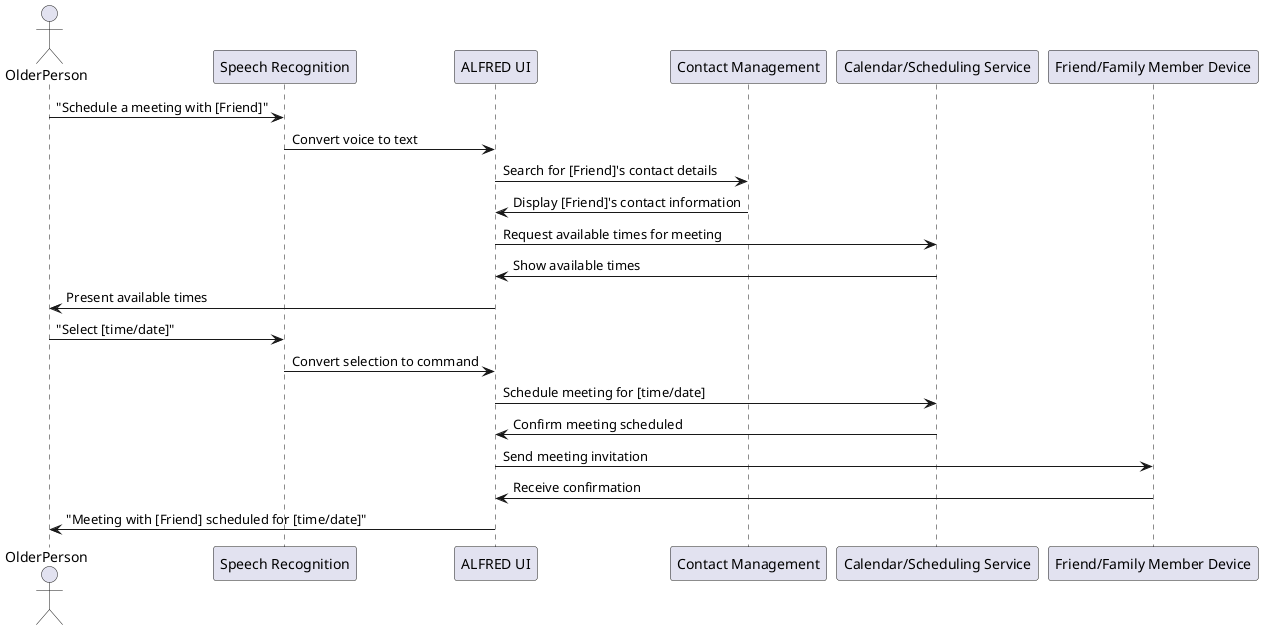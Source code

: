 @startuml
actor OlderPerson as user
participant "Speech Recognition" as SR
participant "ALFRED UI" as UI
participant "Contact Management" as CM
participant "Calendar/Scheduling Service" as Calendar
participant "Friend/Family Member Device" as FriendDevice

user -> SR: "Schedule a meeting with [Friend]"
SR -> UI: Convert voice to text
UI -> CM: Search for [Friend]'s contact details
CM -> UI: Display [Friend]'s contact information
UI -> Calendar: Request available times for meeting
Calendar -> UI: Show available times
UI -> user: Present available times
user -> SR: "Select [time/date]"
SR -> UI: Convert selection to command
UI -> Calendar: Schedule meeting for [time/date]
Calendar -> UI: Confirm meeting scheduled
UI -> FriendDevice: Send meeting invitation
FriendDevice -> UI: Receive confirmation
UI -> user: "Meeting with [Friend] scheduled for [time/date]"
@enduml